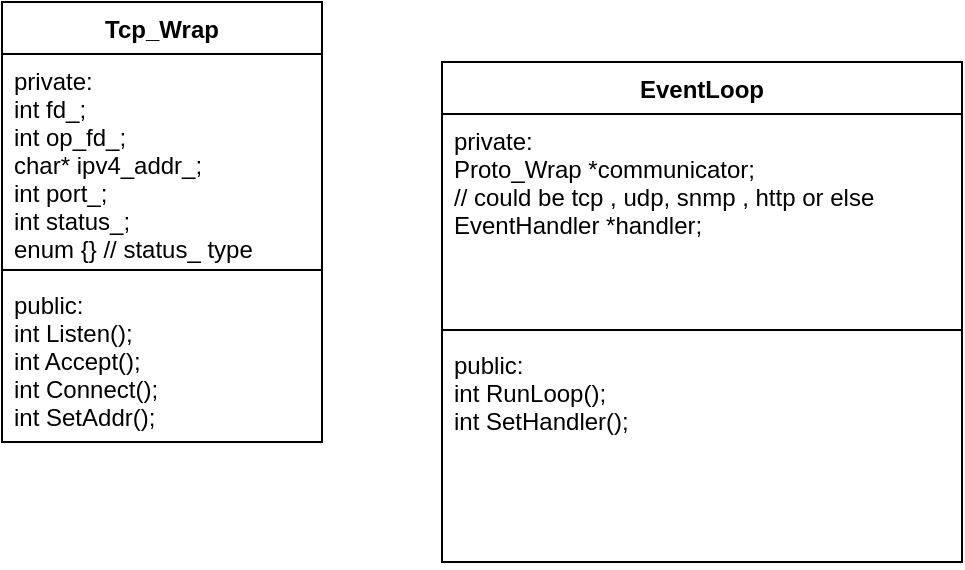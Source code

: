 <mxfile version="15.8.7" type="device"><diagram id="ESnQ-mVAM0HDaAwoAmQj" name="Page-1"><mxGraphModel dx="638" dy="1283" grid="1" gridSize="10" guides="1" tooltips="1" connect="1" arrows="1" fold="1" page="1" pageScale="1" pageWidth="850" pageHeight="1100" math="0" shadow="0"><root><mxCell id="0"/><mxCell id="1" parent="0"/><mxCell id="hTrKYhbS4uASsy7d64vA-6" value="Tcp_Wrap" style="swimlane;fontStyle=1;align=center;verticalAlign=top;childLayout=stackLayout;horizontal=1;startSize=26;horizontalStack=0;resizeParent=1;resizeParentMax=0;resizeLast=0;collapsible=1;marginBottom=0;" vertex="1" parent="1"><mxGeometry x="320" y="630" width="160" height="220" as="geometry"/></mxCell><mxCell id="hTrKYhbS4uASsy7d64vA-10" value="private:&#10;int fd_;&#10;int op_fd_;&#10;char* ipv4_addr_;&#10;int port_;&#10;int status_;&#10;enum {} // status_ type" style="text;strokeColor=none;fillColor=none;align=left;verticalAlign=top;spacingLeft=4;spacingRight=4;overflow=hidden;rotatable=0;points=[[0,0.5],[1,0.5]];portConstraint=eastwest;" vertex="1" parent="hTrKYhbS4uASsy7d64vA-6"><mxGeometry y="26" width="160" height="104" as="geometry"/></mxCell><mxCell id="hTrKYhbS4uASsy7d64vA-8" value="" style="line;strokeWidth=1;fillColor=none;align=left;verticalAlign=middle;spacingTop=-1;spacingLeft=3;spacingRight=3;rotatable=0;labelPosition=right;points=[];portConstraint=eastwest;" vertex="1" parent="hTrKYhbS4uASsy7d64vA-6"><mxGeometry y="130" width="160" height="8" as="geometry"/></mxCell><mxCell id="hTrKYhbS4uASsy7d64vA-9" value="public:&#10;int Listen();&#10;int Accept();&#10;int Connect();&#10;int SetAddr();" style="text;strokeColor=none;fillColor=none;align=left;verticalAlign=top;spacingLeft=4;spacingRight=4;overflow=hidden;rotatable=0;points=[[0,0.5],[1,0.5]];portConstraint=eastwest;" vertex="1" parent="hTrKYhbS4uASsy7d64vA-6"><mxGeometry y="138" width="160" height="82" as="geometry"/></mxCell><mxCell id="hTrKYhbS4uASsy7d64vA-17" value="EventLoop" style="swimlane;fontStyle=1;align=center;verticalAlign=top;childLayout=stackLayout;horizontal=1;startSize=26;horizontalStack=0;resizeParent=1;resizeParentMax=0;resizeLast=0;collapsible=1;marginBottom=0;" vertex="1" parent="1"><mxGeometry x="540" y="660" width="260" height="250" as="geometry"/></mxCell><mxCell id="hTrKYhbS4uASsy7d64vA-18" value="private:&#10;Proto_Wrap *communicator;&#10;// could be tcp , udp, snmp , http or else&#10;EventHandler *handler;&#10;" style="text;strokeColor=none;fillColor=none;align=left;verticalAlign=top;spacingLeft=4;spacingRight=4;overflow=hidden;rotatable=0;points=[[0,0.5],[1,0.5]];portConstraint=eastwest;" vertex="1" parent="hTrKYhbS4uASsy7d64vA-17"><mxGeometry y="26" width="260" height="104" as="geometry"/></mxCell><mxCell id="hTrKYhbS4uASsy7d64vA-19" value="" style="line;strokeWidth=1;fillColor=none;align=left;verticalAlign=middle;spacingTop=-1;spacingLeft=3;spacingRight=3;rotatable=0;labelPosition=right;points=[];portConstraint=eastwest;" vertex="1" parent="hTrKYhbS4uASsy7d64vA-17"><mxGeometry y="130" width="260" height="8" as="geometry"/></mxCell><mxCell id="hTrKYhbS4uASsy7d64vA-20" value="public:&#10;int RunLoop();&#10;int SetHandler();&#10;" style="text;strokeColor=none;fillColor=none;align=left;verticalAlign=top;spacingLeft=4;spacingRight=4;overflow=hidden;rotatable=0;points=[[0,0.5],[1,0.5]];portConstraint=eastwest;" vertex="1" parent="hTrKYhbS4uASsy7d64vA-17"><mxGeometry y="138" width="260" height="112" as="geometry"/></mxCell></root></mxGraphModel></diagram></mxfile>